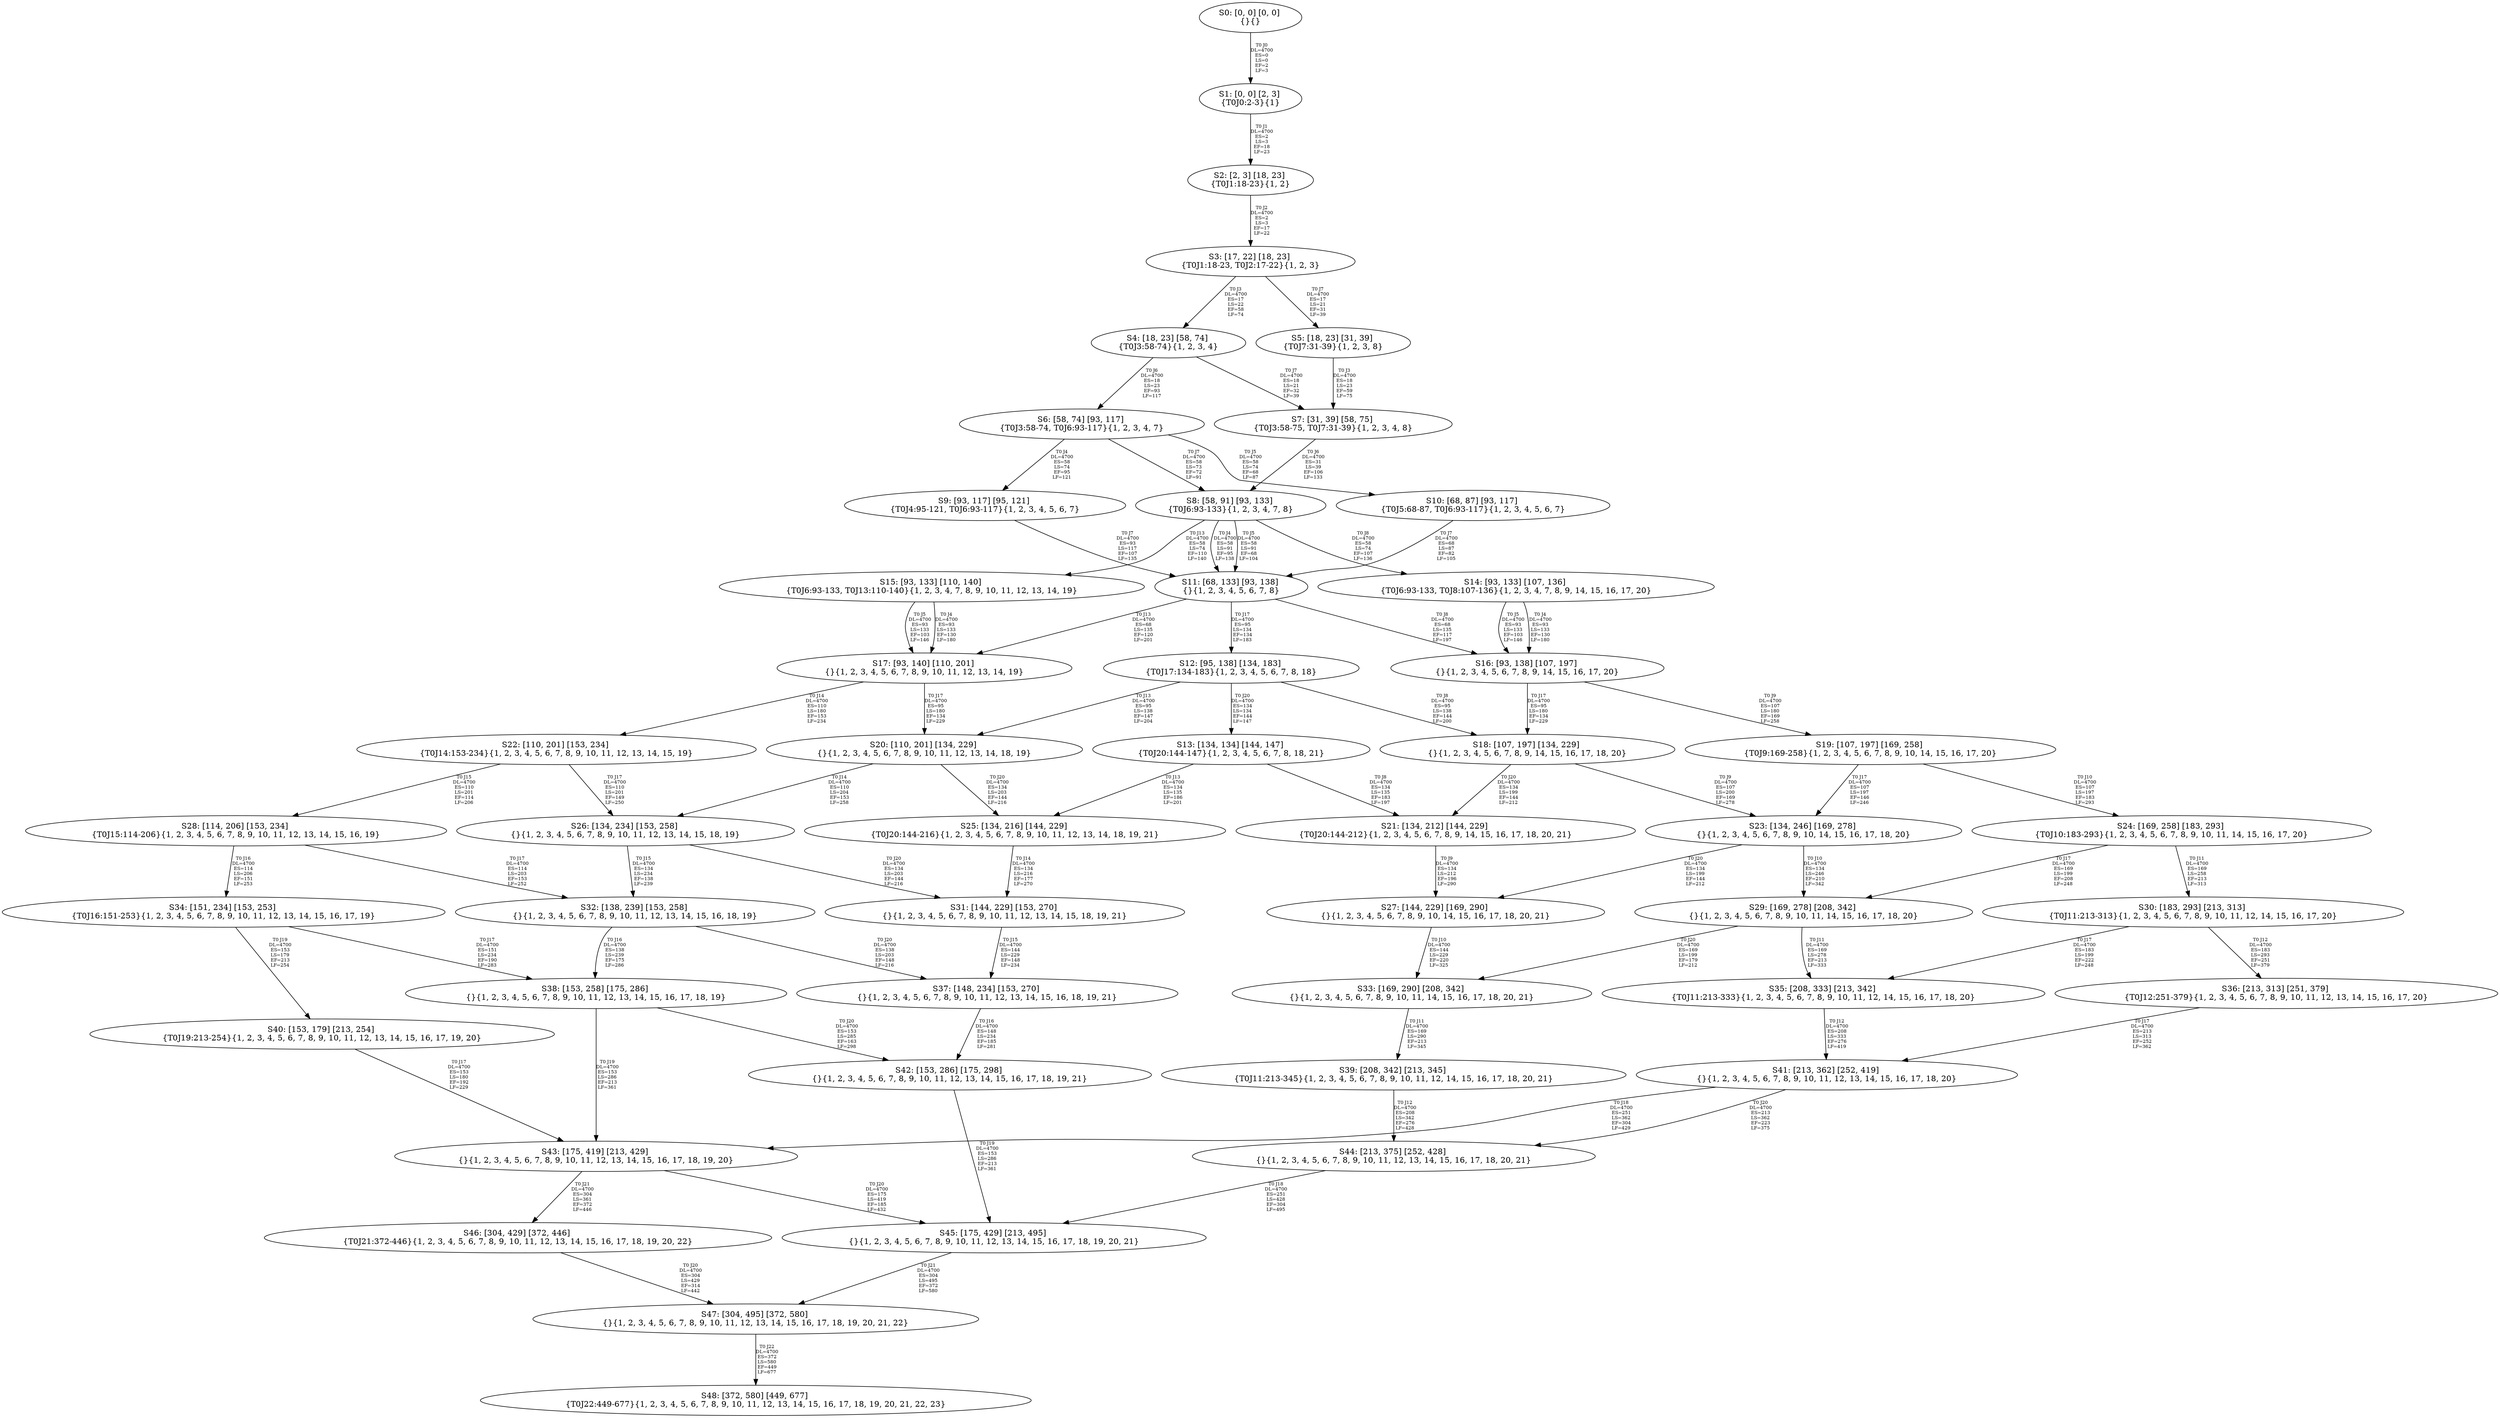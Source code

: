 digraph {
	S0[label="S0: [0, 0] [0, 0] \n{}{}"];
	S1[label="S1: [0, 0] [2, 3] \n{T0J0:2-3}{1}"];
	S2[label="S2: [2, 3] [18, 23] \n{T0J1:18-23}{1, 2}"];
	S3[label="S3: [17, 22] [18, 23] \n{T0J1:18-23, T0J2:17-22}{1, 2, 3}"];
	S4[label="S4: [18, 23] [58, 74] \n{T0J3:58-74}{1, 2, 3, 4}"];
	S5[label="S5: [18, 23] [31, 39] \n{T0J7:31-39}{1, 2, 3, 8}"];
	S6[label="S6: [58, 74] [93, 117] \n{T0J3:58-74, T0J6:93-117}{1, 2, 3, 4, 7}"];
	S7[label="S7: [31, 39] [58, 75] \n{T0J3:58-75, T0J7:31-39}{1, 2, 3, 4, 8}"];
	S8[label="S8: [58, 91] [93, 133] \n{T0J6:93-133}{1, 2, 3, 4, 7, 8}"];
	S9[label="S9: [93, 117] [95, 121] \n{T0J4:95-121, T0J6:93-117}{1, 2, 3, 4, 5, 6, 7}"];
	S10[label="S10: [68, 87] [93, 117] \n{T0J5:68-87, T0J6:93-117}{1, 2, 3, 4, 5, 6, 7}"];
	S11[label="S11: [68, 133] [93, 138] \n{}{1, 2, 3, 4, 5, 6, 7, 8}"];
	S12[label="S12: [95, 138] [134, 183] \n{T0J17:134-183}{1, 2, 3, 4, 5, 6, 7, 8, 18}"];
	S13[label="S13: [134, 134] [144, 147] \n{T0J20:144-147}{1, 2, 3, 4, 5, 6, 7, 8, 18, 21}"];
	S14[label="S14: [93, 133] [107, 136] \n{T0J6:93-133, T0J8:107-136}{1, 2, 3, 4, 7, 8, 9, 14, 15, 16, 17, 20}"];
	S15[label="S15: [93, 133] [110, 140] \n{T0J6:93-133, T0J13:110-140}{1, 2, 3, 4, 7, 8, 9, 10, 11, 12, 13, 14, 19}"];
	S16[label="S16: [93, 138] [107, 197] \n{}{1, 2, 3, 4, 5, 6, 7, 8, 9, 14, 15, 16, 17, 20}"];
	S17[label="S17: [93, 140] [110, 201] \n{}{1, 2, 3, 4, 5, 6, 7, 8, 9, 10, 11, 12, 13, 14, 19}"];
	S18[label="S18: [107, 197] [134, 229] \n{}{1, 2, 3, 4, 5, 6, 7, 8, 9, 14, 15, 16, 17, 18, 20}"];
	S19[label="S19: [107, 197] [169, 258] \n{T0J9:169-258}{1, 2, 3, 4, 5, 6, 7, 8, 9, 10, 14, 15, 16, 17, 20}"];
	S20[label="S20: [110, 201] [134, 229] \n{}{1, 2, 3, 4, 5, 6, 7, 8, 9, 10, 11, 12, 13, 14, 18, 19}"];
	S21[label="S21: [134, 212] [144, 229] \n{T0J20:144-212}{1, 2, 3, 4, 5, 6, 7, 8, 9, 14, 15, 16, 17, 18, 20, 21}"];
	S22[label="S22: [110, 201] [153, 234] \n{T0J14:153-234}{1, 2, 3, 4, 5, 6, 7, 8, 9, 10, 11, 12, 13, 14, 15, 19}"];
	S23[label="S23: [134, 246] [169, 278] \n{}{1, 2, 3, 4, 5, 6, 7, 8, 9, 10, 14, 15, 16, 17, 18, 20}"];
	S24[label="S24: [169, 258] [183, 293] \n{T0J10:183-293}{1, 2, 3, 4, 5, 6, 7, 8, 9, 10, 11, 14, 15, 16, 17, 20}"];
	S25[label="S25: [134, 216] [144, 229] \n{T0J20:144-216}{1, 2, 3, 4, 5, 6, 7, 8, 9, 10, 11, 12, 13, 14, 18, 19, 21}"];
	S26[label="S26: [134, 234] [153, 258] \n{}{1, 2, 3, 4, 5, 6, 7, 8, 9, 10, 11, 12, 13, 14, 15, 18, 19}"];
	S27[label="S27: [144, 229] [169, 290] \n{}{1, 2, 3, 4, 5, 6, 7, 8, 9, 10, 14, 15, 16, 17, 18, 20, 21}"];
	S28[label="S28: [114, 206] [153, 234] \n{T0J15:114-206}{1, 2, 3, 4, 5, 6, 7, 8, 9, 10, 11, 12, 13, 14, 15, 16, 19}"];
	S29[label="S29: [169, 278] [208, 342] \n{}{1, 2, 3, 4, 5, 6, 7, 8, 9, 10, 11, 14, 15, 16, 17, 18, 20}"];
	S30[label="S30: [183, 293] [213, 313] \n{T0J11:213-313}{1, 2, 3, 4, 5, 6, 7, 8, 9, 10, 11, 12, 14, 15, 16, 17, 20}"];
	S31[label="S31: [144, 229] [153, 270] \n{}{1, 2, 3, 4, 5, 6, 7, 8, 9, 10, 11, 12, 13, 14, 15, 18, 19, 21}"];
	S32[label="S32: [138, 239] [153, 258] \n{}{1, 2, 3, 4, 5, 6, 7, 8, 9, 10, 11, 12, 13, 14, 15, 16, 18, 19}"];
	S33[label="S33: [169, 290] [208, 342] \n{}{1, 2, 3, 4, 5, 6, 7, 8, 9, 10, 11, 14, 15, 16, 17, 18, 20, 21}"];
	S34[label="S34: [151, 234] [153, 253] \n{T0J16:151-253}{1, 2, 3, 4, 5, 6, 7, 8, 9, 10, 11, 12, 13, 14, 15, 16, 17, 19}"];
	S35[label="S35: [208, 333] [213, 342] \n{T0J11:213-333}{1, 2, 3, 4, 5, 6, 7, 8, 9, 10, 11, 12, 14, 15, 16, 17, 18, 20}"];
	S36[label="S36: [213, 313] [251, 379] \n{T0J12:251-379}{1, 2, 3, 4, 5, 6, 7, 8, 9, 10, 11, 12, 13, 14, 15, 16, 17, 20}"];
	S37[label="S37: [148, 234] [153, 270] \n{}{1, 2, 3, 4, 5, 6, 7, 8, 9, 10, 11, 12, 13, 14, 15, 16, 18, 19, 21}"];
	S38[label="S38: [153, 258] [175, 286] \n{}{1, 2, 3, 4, 5, 6, 7, 8, 9, 10, 11, 12, 13, 14, 15, 16, 17, 18, 19}"];
	S39[label="S39: [208, 342] [213, 345] \n{T0J11:213-345}{1, 2, 3, 4, 5, 6, 7, 8, 9, 10, 11, 12, 14, 15, 16, 17, 18, 20, 21}"];
	S40[label="S40: [153, 179] [213, 254] \n{T0J19:213-254}{1, 2, 3, 4, 5, 6, 7, 8, 9, 10, 11, 12, 13, 14, 15, 16, 17, 19, 20}"];
	S41[label="S41: [213, 362] [252, 419] \n{}{1, 2, 3, 4, 5, 6, 7, 8, 9, 10, 11, 12, 13, 14, 15, 16, 17, 18, 20}"];
	S42[label="S42: [153, 286] [175, 298] \n{}{1, 2, 3, 4, 5, 6, 7, 8, 9, 10, 11, 12, 13, 14, 15, 16, 17, 18, 19, 21}"];
	S43[label="S43: [175, 419] [213, 429] \n{}{1, 2, 3, 4, 5, 6, 7, 8, 9, 10, 11, 12, 13, 14, 15, 16, 17, 18, 19, 20}"];
	S44[label="S44: [213, 375] [252, 428] \n{}{1, 2, 3, 4, 5, 6, 7, 8, 9, 10, 11, 12, 13, 14, 15, 16, 17, 18, 20, 21}"];
	S45[label="S45: [175, 429] [213, 495] \n{}{1, 2, 3, 4, 5, 6, 7, 8, 9, 10, 11, 12, 13, 14, 15, 16, 17, 18, 19, 20, 21}"];
	S46[label="S46: [304, 429] [372, 446] \n{T0J21:372-446}{1, 2, 3, 4, 5, 6, 7, 8, 9, 10, 11, 12, 13, 14, 15, 16, 17, 18, 19, 20, 22}"];
	S47[label="S47: [304, 495] [372, 580] \n{}{1, 2, 3, 4, 5, 6, 7, 8, 9, 10, 11, 12, 13, 14, 15, 16, 17, 18, 19, 20, 21, 22}"];
	S48[label="S48: [372, 580] [449, 677] \n{T0J22:449-677}{1, 2, 3, 4, 5, 6, 7, 8, 9, 10, 11, 12, 13, 14, 15, 16, 17, 18, 19, 20, 21, 22, 23}"];
	S0 -> S1[label="T0 J0\nDL=4700\nES=0\nLS=0\nEF=2\nLF=3",fontsize=8];
	S1 -> S2[label="T0 J1\nDL=4700\nES=2\nLS=3\nEF=18\nLF=23",fontsize=8];
	S2 -> S3[label="T0 J2\nDL=4700\nES=2\nLS=3\nEF=17\nLF=22",fontsize=8];
	S3 -> S4[label="T0 J3\nDL=4700\nES=17\nLS=22\nEF=58\nLF=74",fontsize=8];
	S3 -> S5[label="T0 J7\nDL=4700\nES=17\nLS=21\nEF=31\nLF=39",fontsize=8];
	S4 -> S6[label="T0 J6\nDL=4700\nES=18\nLS=23\nEF=93\nLF=117",fontsize=8];
	S4 -> S7[label="T0 J7\nDL=4700\nES=18\nLS=21\nEF=32\nLF=39",fontsize=8];
	S5 -> S7[label="T0 J3\nDL=4700\nES=18\nLS=23\nEF=59\nLF=75",fontsize=8];
	S6 -> S9[label="T0 J4\nDL=4700\nES=58\nLS=74\nEF=95\nLF=121",fontsize=8];
	S6 -> S10[label="T0 J5\nDL=4700\nES=58\nLS=74\nEF=68\nLF=87",fontsize=8];
	S6 -> S8[label="T0 J7\nDL=4700\nES=58\nLS=73\nEF=72\nLF=91",fontsize=8];
	S7 -> S8[label="T0 J6\nDL=4700\nES=31\nLS=39\nEF=106\nLF=133",fontsize=8];
	S8 -> S11[label="T0 J4\nDL=4700\nES=58\nLS=91\nEF=95\nLF=138",fontsize=8];
	S8 -> S11[label="T0 J5\nDL=4700\nES=58\nLS=91\nEF=68\nLF=104",fontsize=8];
	S8 -> S14[label="T0 J8\nDL=4700\nES=58\nLS=74\nEF=107\nLF=136",fontsize=8];
	S8 -> S15[label="T0 J13\nDL=4700\nES=58\nLS=74\nEF=110\nLF=140",fontsize=8];
	S9 -> S11[label="T0 J7\nDL=4700\nES=93\nLS=117\nEF=107\nLF=135",fontsize=8];
	S10 -> S11[label="T0 J7\nDL=4700\nES=68\nLS=87\nEF=82\nLF=105",fontsize=8];
	S11 -> S16[label="T0 J8\nDL=4700\nES=68\nLS=135\nEF=117\nLF=197",fontsize=8];
	S11 -> S17[label="T0 J13\nDL=4700\nES=68\nLS=135\nEF=120\nLF=201",fontsize=8];
	S11 -> S12[label="T0 J17\nDL=4700\nES=95\nLS=134\nEF=134\nLF=183",fontsize=8];
	S12 -> S18[label="T0 J8\nDL=4700\nES=95\nLS=138\nEF=144\nLF=200",fontsize=8];
	S12 -> S20[label="T0 J13\nDL=4700\nES=95\nLS=138\nEF=147\nLF=204",fontsize=8];
	S12 -> S13[label="T0 J20\nDL=4700\nES=134\nLS=134\nEF=144\nLF=147",fontsize=8];
	S13 -> S21[label="T0 J8\nDL=4700\nES=134\nLS=135\nEF=183\nLF=197",fontsize=8];
	S13 -> S25[label="T0 J13\nDL=4700\nES=134\nLS=135\nEF=186\nLF=201",fontsize=8];
	S14 -> S16[label="T0 J4\nDL=4700\nES=93\nLS=133\nEF=130\nLF=180",fontsize=8];
	S14 -> S16[label="T0 J5\nDL=4700\nES=93\nLS=133\nEF=103\nLF=146",fontsize=8];
	S15 -> S17[label="T0 J4\nDL=4700\nES=93\nLS=133\nEF=130\nLF=180",fontsize=8];
	S15 -> S17[label="T0 J5\nDL=4700\nES=93\nLS=133\nEF=103\nLF=146",fontsize=8];
	S16 -> S19[label="T0 J9\nDL=4700\nES=107\nLS=180\nEF=169\nLF=258",fontsize=8];
	S16 -> S18[label="T0 J17\nDL=4700\nES=95\nLS=180\nEF=134\nLF=229",fontsize=8];
	S17 -> S22[label="T0 J14\nDL=4700\nES=110\nLS=180\nEF=153\nLF=234",fontsize=8];
	S17 -> S20[label="T0 J17\nDL=4700\nES=95\nLS=180\nEF=134\nLF=229",fontsize=8];
	S18 -> S23[label="T0 J9\nDL=4700\nES=107\nLS=200\nEF=169\nLF=278",fontsize=8];
	S18 -> S21[label="T0 J20\nDL=4700\nES=134\nLS=199\nEF=144\nLF=212",fontsize=8];
	S19 -> S24[label="T0 J10\nDL=4700\nES=107\nLS=197\nEF=183\nLF=293",fontsize=8];
	S19 -> S23[label="T0 J17\nDL=4700\nES=107\nLS=197\nEF=146\nLF=246",fontsize=8];
	S20 -> S26[label="T0 J14\nDL=4700\nES=110\nLS=204\nEF=153\nLF=258",fontsize=8];
	S20 -> S25[label="T0 J20\nDL=4700\nES=134\nLS=203\nEF=144\nLF=216",fontsize=8];
	S21 -> S27[label="T0 J9\nDL=4700\nES=134\nLS=212\nEF=196\nLF=290",fontsize=8];
	S22 -> S28[label="T0 J15\nDL=4700\nES=110\nLS=201\nEF=114\nLF=206",fontsize=8];
	S22 -> S26[label="T0 J17\nDL=4700\nES=110\nLS=201\nEF=149\nLF=250",fontsize=8];
	S23 -> S29[label="T0 J10\nDL=4700\nES=134\nLS=246\nEF=210\nLF=342",fontsize=8];
	S23 -> S27[label="T0 J20\nDL=4700\nES=134\nLS=199\nEF=144\nLF=212",fontsize=8];
	S24 -> S30[label="T0 J11\nDL=4700\nES=169\nLS=258\nEF=213\nLF=313",fontsize=8];
	S24 -> S29[label="T0 J17\nDL=4700\nES=169\nLS=199\nEF=208\nLF=248",fontsize=8];
	S25 -> S31[label="T0 J14\nDL=4700\nES=134\nLS=216\nEF=177\nLF=270",fontsize=8];
	S26 -> S32[label="T0 J15\nDL=4700\nES=134\nLS=234\nEF=138\nLF=239",fontsize=8];
	S26 -> S31[label="T0 J20\nDL=4700\nES=134\nLS=203\nEF=144\nLF=216",fontsize=8];
	S27 -> S33[label="T0 J10\nDL=4700\nES=144\nLS=229\nEF=220\nLF=325",fontsize=8];
	S28 -> S34[label="T0 J16\nDL=4700\nES=114\nLS=206\nEF=151\nLF=253",fontsize=8];
	S28 -> S32[label="T0 J17\nDL=4700\nES=114\nLS=203\nEF=153\nLF=252",fontsize=8];
	S29 -> S35[label="T0 J11\nDL=4700\nES=169\nLS=278\nEF=213\nLF=333",fontsize=8];
	S29 -> S33[label="T0 J20\nDL=4700\nES=169\nLS=199\nEF=179\nLF=212",fontsize=8];
	S30 -> S36[label="T0 J12\nDL=4700\nES=183\nLS=293\nEF=251\nLF=379",fontsize=8];
	S30 -> S35[label="T0 J17\nDL=4700\nES=183\nLS=199\nEF=222\nLF=248",fontsize=8];
	S31 -> S37[label="T0 J15\nDL=4700\nES=144\nLS=229\nEF=148\nLF=234",fontsize=8];
	S32 -> S38[label="T0 J16\nDL=4700\nES=138\nLS=239\nEF=175\nLF=286",fontsize=8];
	S32 -> S37[label="T0 J20\nDL=4700\nES=138\nLS=203\nEF=148\nLF=216",fontsize=8];
	S33 -> S39[label="T0 J11\nDL=4700\nES=169\nLS=290\nEF=213\nLF=345",fontsize=8];
	S34 -> S38[label="T0 J17\nDL=4700\nES=151\nLS=234\nEF=190\nLF=283",fontsize=8];
	S34 -> S40[label="T0 J19\nDL=4700\nES=153\nLS=179\nEF=213\nLF=254",fontsize=8];
	S35 -> S41[label="T0 J12\nDL=4700\nES=208\nLS=333\nEF=276\nLF=419",fontsize=8];
	S36 -> S41[label="T0 J17\nDL=4700\nES=213\nLS=313\nEF=252\nLF=362",fontsize=8];
	S37 -> S42[label="T0 J16\nDL=4700\nES=148\nLS=234\nEF=185\nLF=281",fontsize=8];
	S38 -> S43[label="T0 J19\nDL=4700\nES=153\nLS=286\nEF=213\nLF=361",fontsize=8];
	S38 -> S42[label="T0 J20\nDL=4700\nES=153\nLS=285\nEF=163\nLF=298",fontsize=8];
	S39 -> S44[label="T0 J12\nDL=4700\nES=208\nLS=342\nEF=276\nLF=428",fontsize=8];
	S40 -> S43[label="T0 J17\nDL=4700\nES=153\nLS=180\nEF=192\nLF=229",fontsize=8];
	S41 -> S43[label="T0 J18\nDL=4700\nES=251\nLS=362\nEF=304\nLF=429",fontsize=8];
	S41 -> S44[label="T0 J20\nDL=4700\nES=213\nLS=362\nEF=223\nLF=375",fontsize=8];
	S42 -> S45[label="T0 J19\nDL=4700\nES=153\nLS=286\nEF=213\nLF=361",fontsize=8];
	S43 -> S45[label="T0 J20\nDL=4700\nES=175\nLS=419\nEF=185\nLF=432",fontsize=8];
	S43 -> S46[label="T0 J21\nDL=4700\nES=304\nLS=361\nEF=372\nLF=446",fontsize=8];
	S44 -> S45[label="T0 J18\nDL=4700\nES=251\nLS=428\nEF=304\nLF=495",fontsize=8];
	S45 -> S47[label="T0 J21\nDL=4700\nES=304\nLS=495\nEF=372\nLF=580",fontsize=8];
	S46 -> S47[label="T0 J20\nDL=4700\nES=304\nLS=429\nEF=314\nLF=442",fontsize=8];
	S47 -> S48[label="T0 J22\nDL=4700\nES=372\nLS=580\nEF=449\nLF=677",fontsize=8];
}
